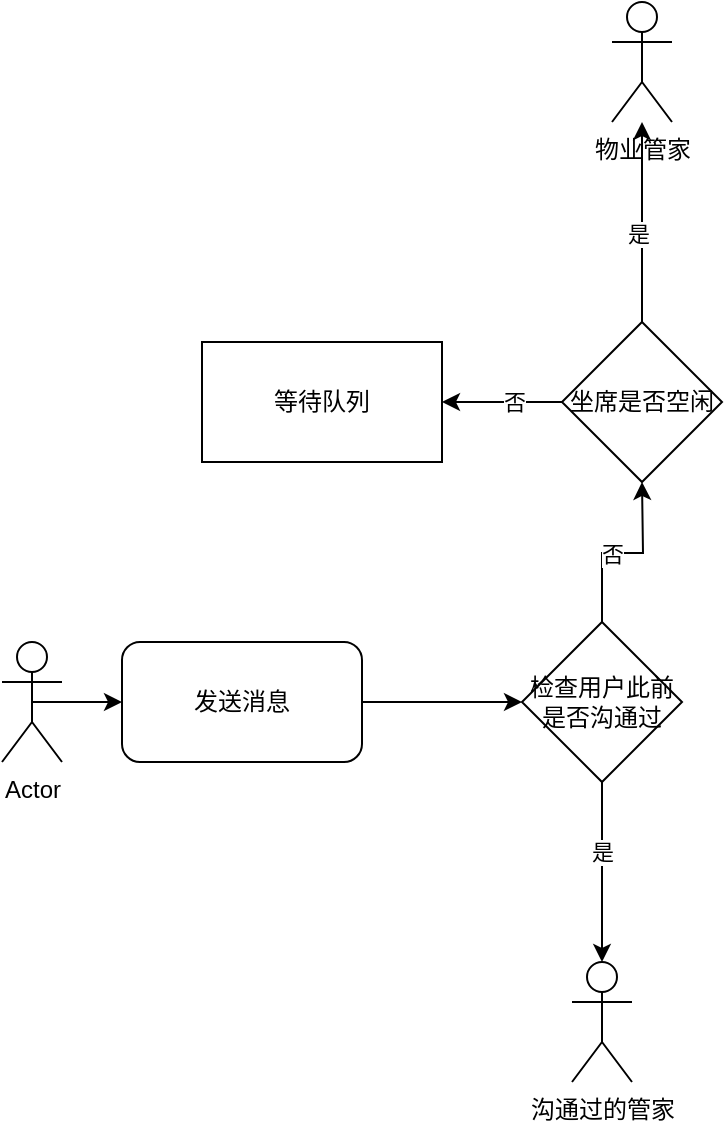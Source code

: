 <mxfile version="24.2.5" type="github">
  <diagram name="第 1 页" id="ajKVE8E6235wmv2Z7Buz">
    <mxGraphModel dx="1306" dy="801" grid="1" gridSize="10" guides="1" tooltips="1" connect="1" arrows="1" fold="1" page="1" pageScale="1" pageWidth="827" pageHeight="1169" math="0" shadow="0">
      <root>
        <mxCell id="0" />
        <mxCell id="1" parent="0" />
        <mxCell id="wLaVW-tTaS-0DoCPswWb-3" style="edgeStyle=orthogonalEdgeStyle;rounded=0;orthogonalLoop=1;jettySize=auto;html=1;exitX=0.5;exitY=0.5;exitDx=0;exitDy=0;exitPerimeter=0;" edge="1" parent="1" source="wLaVW-tTaS-0DoCPswWb-1" target="wLaVW-tTaS-0DoCPswWb-4">
          <mxGeometry relative="1" as="geometry">
            <mxPoint x="260" y="370" as="targetPoint" />
          </mxGeometry>
        </mxCell>
        <mxCell id="wLaVW-tTaS-0DoCPswWb-1" value="Actor" style="shape=umlActor;verticalLabelPosition=bottom;verticalAlign=top;html=1;outlineConnect=0;" vertex="1" parent="1">
          <mxGeometry x="140" y="340" width="30" height="60" as="geometry" />
        </mxCell>
        <mxCell id="wLaVW-tTaS-0DoCPswWb-6" value="" style="edgeStyle=orthogonalEdgeStyle;rounded=0;orthogonalLoop=1;jettySize=auto;html=1;" edge="1" parent="1" source="wLaVW-tTaS-0DoCPswWb-4">
          <mxGeometry relative="1" as="geometry">
            <mxPoint x="400" y="370" as="targetPoint" />
          </mxGeometry>
        </mxCell>
        <mxCell id="wLaVW-tTaS-0DoCPswWb-4" value="发送消息" style="rounded=1;whiteSpace=wrap;html=1;" vertex="1" parent="1">
          <mxGeometry x="200" y="340" width="120" height="60" as="geometry" />
        </mxCell>
        <mxCell id="wLaVW-tTaS-0DoCPswWb-8" value="" style="edgeStyle=orthogonalEdgeStyle;rounded=0;orthogonalLoop=1;jettySize=auto;html=1;exitX=0.5;exitY=0;exitDx=0;exitDy=0;" edge="1" parent="1" source="wLaVW-tTaS-0DoCPswWb-13">
          <mxGeometry relative="1" as="geometry">
            <mxPoint x="460" y="340" as="sourcePoint" />
            <mxPoint x="460" y="260" as="targetPoint" />
          </mxGeometry>
        </mxCell>
        <mxCell id="wLaVW-tTaS-0DoCPswWb-21" value="否" style="edgeLabel;html=1;align=center;verticalAlign=middle;resizable=0;points=[];" vertex="1" connectable="0" parent="wLaVW-tTaS-0DoCPswWb-8">
          <mxGeometry x="-0.133" relative="1" as="geometry">
            <mxPoint as="offset" />
          </mxGeometry>
        </mxCell>
        <mxCell id="wLaVW-tTaS-0DoCPswWb-9" value="物业管家&lt;div&gt;&lt;br&gt;&lt;/div&gt;" style="shape=umlActor;verticalLabelPosition=bottom;verticalAlign=top;html=1;outlineConnect=0;" vertex="1" parent="1">
          <mxGeometry x="445" y="20" width="30" height="60" as="geometry" />
        </mxCell>
        <mxCell id="wLaVW-tTaS-0DoCPswWb-15" value="" style="edgeStyle=orthogonalEdgeStyle;rounded=0;orthogonalLoop=1;jettySize=auto;html=1;" edge="1" parent="1" source="wLaVW-tTaS-0DoCPswWb-13">
          <mxGeometry relative="1" as="geometry">
            <mxPoint x="440" y="500" as="targetPoint" />
          </mxGeometry>
        </mxCell>
        <mxCell id="wLaVW-tTaS-0DoCPswWb-16" value="是" style="edgeLabel;html=1;align=center;verticalAlign=middle;resizable=0;points=[];" vertex="1" connectable="0" parent="wLaVW-tTaS-0DoCPswWb-15">
          <mxGeometry x="-0.222" relative="1" as="geometry">
            <mxPoint as="offset" />
          </mxGeometry>
        </mxCell>
        <mxCell id="wLaVW-tTaS-0DoCPswWb-13" value="检查用户此前是否沟通过" style="rhombus;whiteSpace=wrap;html=1;" vertex="1" parent="1">
          <mxGeometry x="400" y="330" width="80" height="80" as="geometry" />
        </mxCell>
        <mxCell id="wLaVW-tTaS-0DoCPswWb-17" value="沟通过的管家" style="shape=umlActor;verticalLabelPosition=bottom;verticalAlign=top;html=1;outlineConnect=0;" vertex="1" parent="1">
          <mxGeometry x="425" y="500" width="30" height="60" as="geometry" />
        </mxCell>
        <mxCell id="wLaVW-tTaS-0DoCPswWb-23" style="edgeStyle=orthogonalEdgeStyle;rounded=0;orthogonalLoop=1;jettySize=auto;html=1;exitX=0.5;exitY=0;exitDx=0;exitDy=0;" edge="1" parent="1" source="wLaVW-tTaS-0DoCPswWb-22" target="wLaVW-tTaS-0DoCPswWb-9">
          <mxGeometry relative="1" as="geometry" />
        </mxCell>
        <mxCell id="wLaVW-tTaS-0DoCPswWb-24" value="是" style="edgeLabel;html=1;align=center;verticalAlign=middle;resizable=0;points=[];" vertex="1" connectable="0" parent="wLaVW-tTaS-0DoCPswWb-23">
          <mxGeometry x="-0.12" y="2" relative="1" as="geometry">
            <mxPoint as="offset" />
          </mxGeometry>
        </mxCell>
        <mxCell id="wLaVW-tTaS-0DoCPswWb-26" value="" style="edgeStyle=orthogonalEdgeStyle;rounded=0;orthogonalLoop=1;jettySize=auto;html=1;" edge="1" parent="1" source="wLaVW-tTaS-0DoCPswWb-22" target="wLaVW-tTaS-0DoCPswWb-25">
          <mxGeometry relative="1" as="geometry" />
        </mxCell>
        <mxCell id="wLaVW-tTaS-0DoCPswWb-27" value="否" style="edgeLabel;html=1;align=center;verticalAlign=middle;resizable=0;points=[];" vertex="1" connectable="0" parent="wLaVW-tTaS-0DoCPswWb-26">
          <mxGeometry x="-0.2" relative="1" as="geometry">
            <mxPoint as="offset" />
          </mxGeometry>
        </mxCell>
        <mxCell id="wLaVW-tTaS-0DoCPswWb-22" value="坐席是否空闲" style="rhombus;whiteSpace=wrap;html=1;" vertex="1" parent="1">
          <mxGeometry x="420" y="180" width="80" height="80" as="geometry" />
        </mxCell>
        <mxCell id="wLaVW-tTaS-0DoCPswWb-25" value="等待队列" style="whiteSpace=wrap;html=1;" vertex="1" parent="1">
          <mxGeometry x="240" y="190" width="120" height="60" as="geometry" />
        </mxCell>
      </root>
    </mxGraphModel>
  </diagram>
</mxfile>
